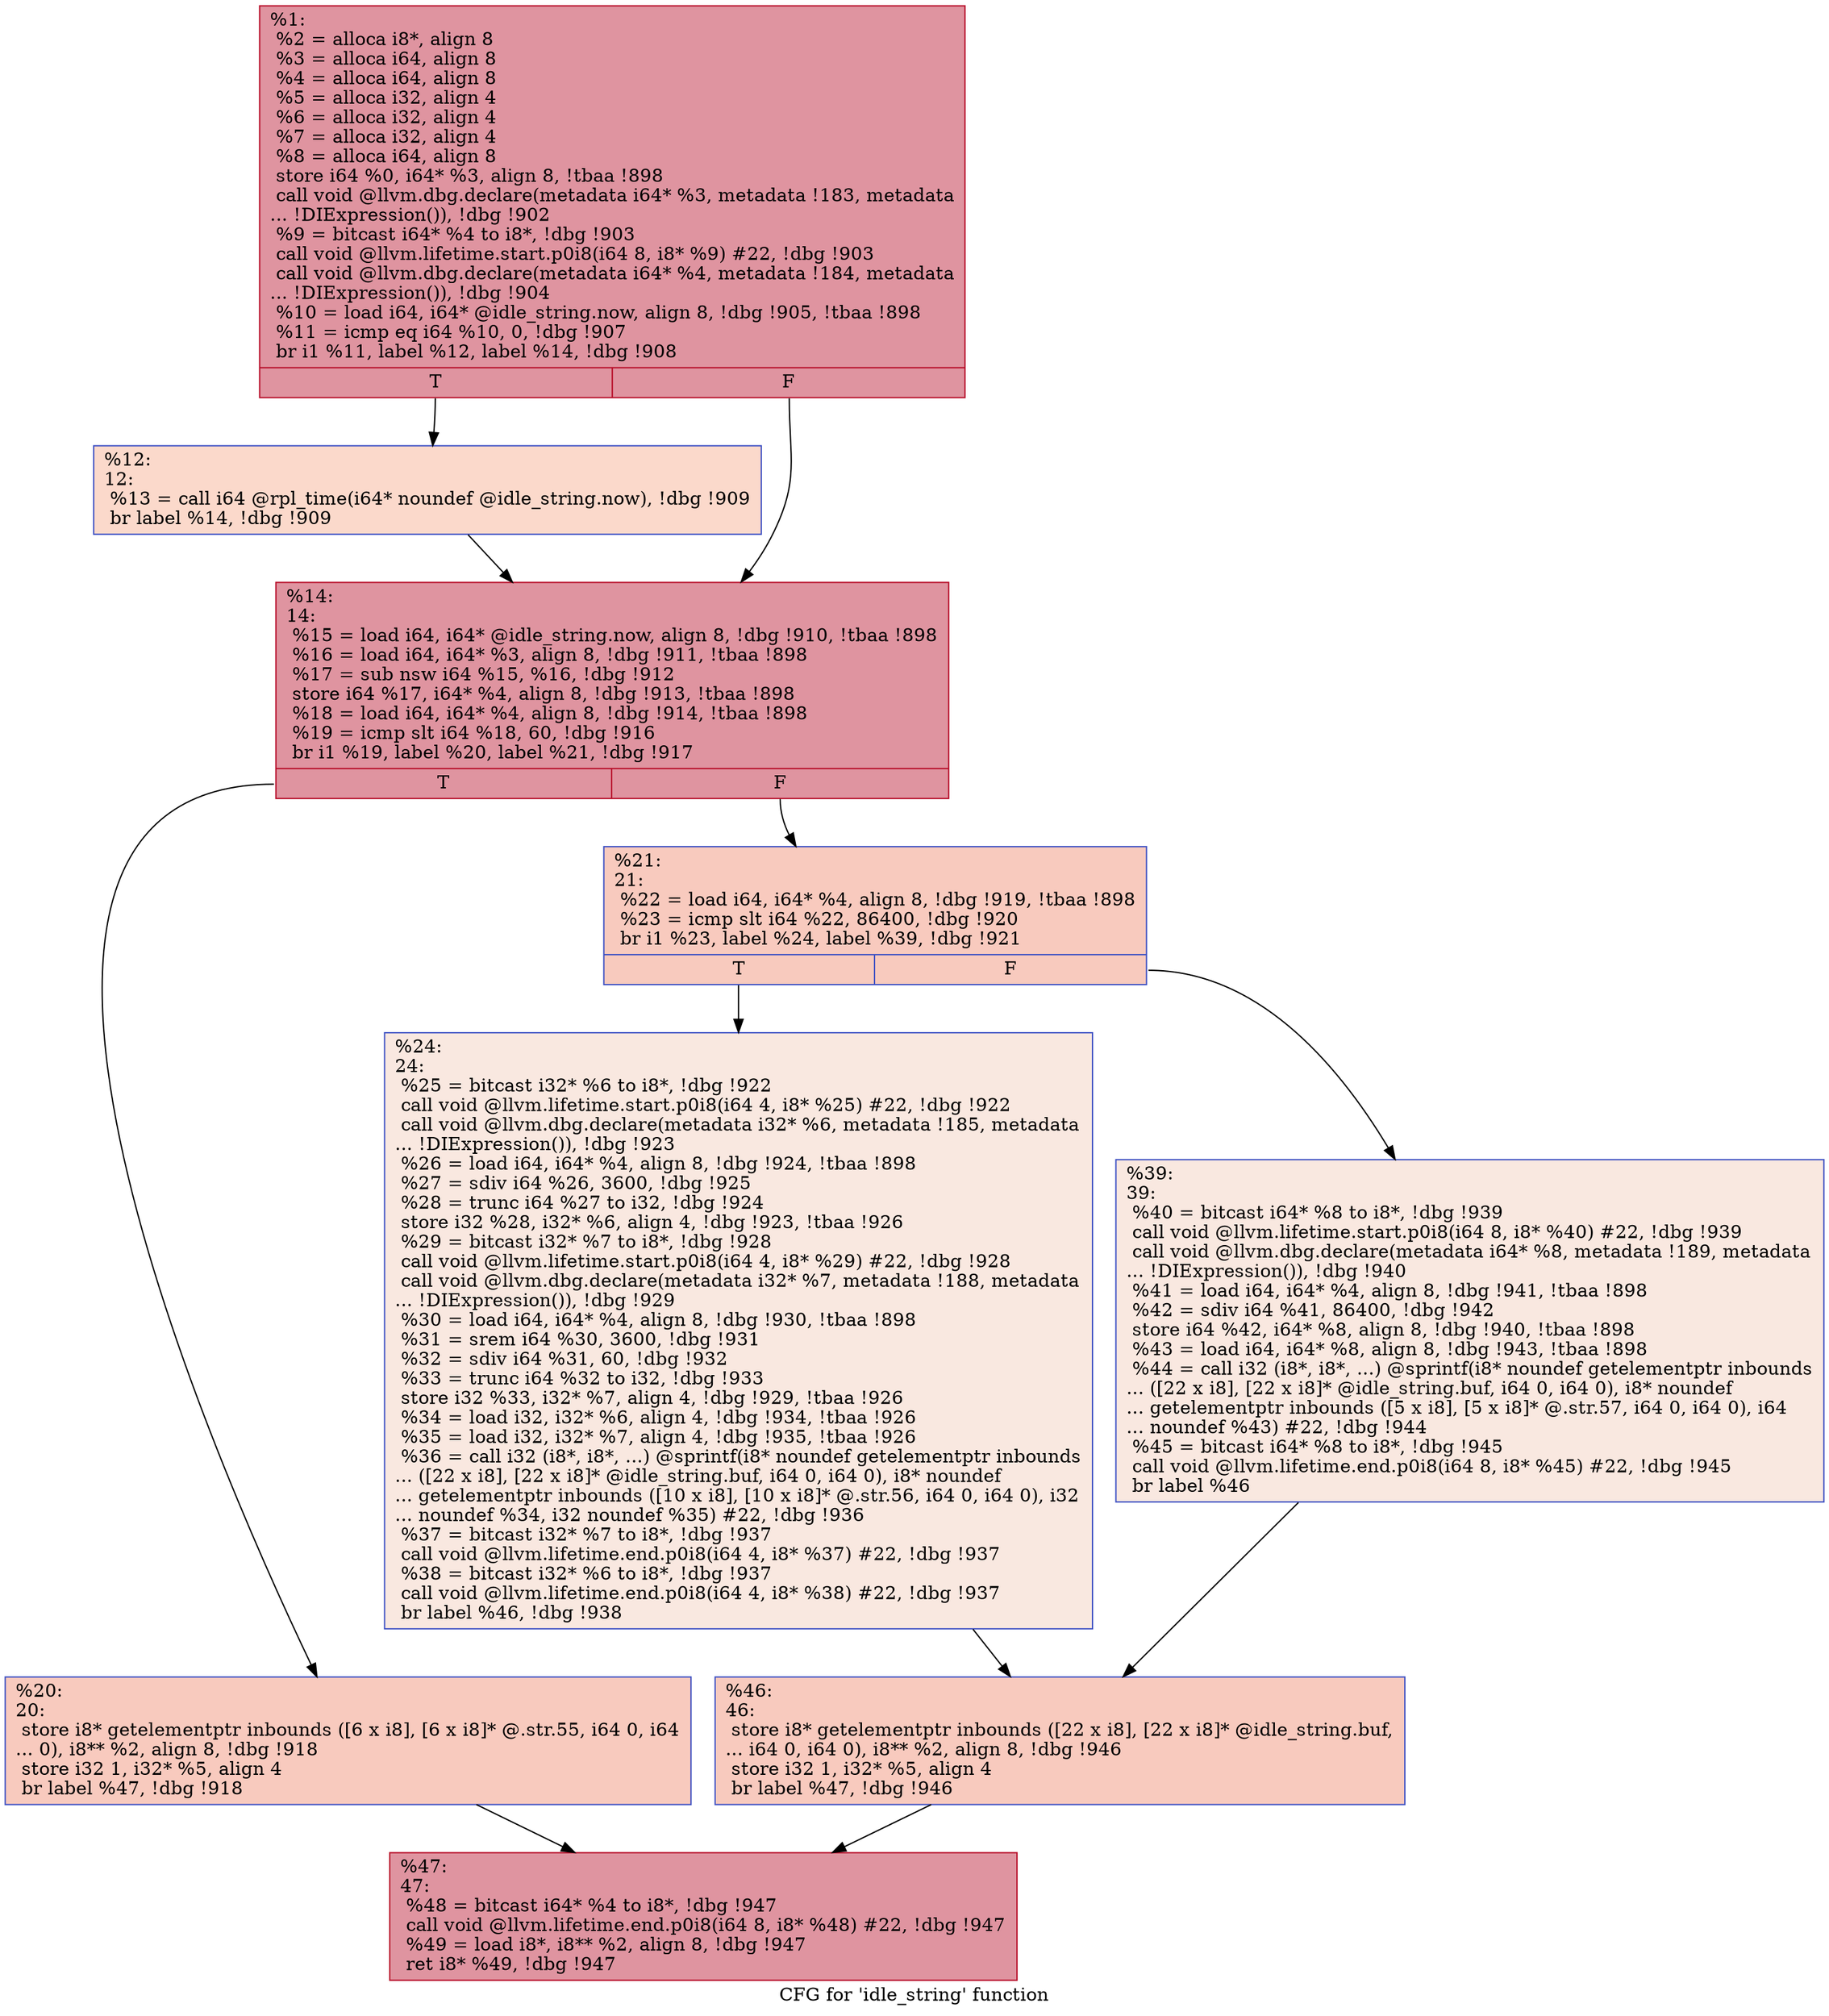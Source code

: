 digraph "CFG for 'idle_string' function" {
	label="CFG for 'idle_string' function";

	Node0x1d1d850 [shape=record,color="#b70d28ff", style=filled, fillcolor="#b70d2870",label="{%1:\l  %2 = alloca i8*, align 8\l  %3 = alloca i64, align 8\l  %4 = alloca i64, align 8\l  %5 = alloca i32, align 4\l  %6 = alloca i32, align 4\l  %7 = alloca i32, align 4\l  %8 = alloca i64, align 8\l  store i64 %0, i64* %3, align 8, !tbaa !898\l  call void @llvm.dbg.declare(metadata i64* %3, metadata !183, metadata\l... !DIExpression()), !dbg !902\l  %9 = bitcast i64* %4 to i8*, !dbg !903\l  call void @llvm.lifetime.start.p0i8(i64 8, i8* %9) #22, !dbg !903\l  call void @llvm.dbg.declare(metadata i64* %4, metadata !184, metadata\l... !DIExpression()), !dbg !904\l  %10 = load i64, i64* @idle_string.now, align 8, !dbg !905, !tbaa !898\l  %11 = icmp eq i64 %10, 0, !dbg !907\l  br i1 %11, label %12, label %14, !dbg !908\l|{<s0>T|<s1>F}}"];
	Node0x1d1d850:s0 -> Node0x1d1d8a0;
	Node0x1d1d850:s1 -> Node0x1d1d8f0;
	Node0x1d1d8a0 [shape=record,color="#3d50c3ff", style=filled, fillcolor="#f7a88970",label="{%12:\l12:                                               \l  %13 = call i64 @rpl_time(i64* noundef @idle_string.now), !dbg !909\l  br label %14, !dbg !909\l}"];
	Node0x1d1d8a0 -> Node0x1d1d8f0;
	Node0x1d1d8f0 [shape=record,color="#b70d28ff", style=filled, fillcolor="#b70d2870",label="{%14:\l14:                                               \l  %15 = load i64, i64* @idle_string.now, align 8, !dbg !910, !tbaa !898\l  %16 = load i64, i64* %3, align 8, !dbg !911, !tbaa !898\l  %17 = sub nsw i64 %15, %16, !dbg !912\l  store i64 %17, i64* %4, align 8, !dbg !913, !tbaa !898\l  %18 = load i64, i64* %4, align 8, !dbg !914, !tbaa !898\l  %19 = icmp slt i64 %18, 60, !dbg !916\l  br i1 %19, label %20, label %21, !dbg !917\l|{<s0>T|<s1>F}}"];
	Node0x1d1d8f0:s0 -> Node0x1d1d940;
	Node0x1d1d8f0:s1 -> Node0x1d1d990;
	Node0x1d1d940 [shape=record,color="#3d50c3ff", style=filled, fillcolor="#ef886b70",label="{%20:\l20:                                               \l  store i8* getelementptr inbounds ([6 x i8], [6 x i8]* @.str.55, i64 0, i64\l... 0), i8** %2, align 8, !dbg !918\l  store i32 1, i32* %5, align 4\l  br label %47, !dbg !918\l}"];
	Node0x1d1d940 -> Node0x1d1dad0;
	Node0x1d1d990 [shape=record,color="#3d50c3ff", style=filled, fillcolor="#ef886b70",label="{%21:\l21:                                               \l  %22 = load i64, i64* %4, align 8, !dbg !919, !tbaa !898\l  %23 = icmp slt i64 %22, 86400, !dbg !920\l  br i1 %23, label %24, label %39, !dbg !921\l|{<s0>T|<s1>F}}"];
	Node0x1d1d990:s0 -> Node0x1d1d9e0;
	Node0x1d1d990:s1 -> Node0x1d1da30;
	Node0x1d1d9e0 [shape=record,color="#3d50c3ff", style=filled, fillcolor="#f1ccb870",label="{%24:\l24:                                               \l  %25 = bitcast i32* %6 to i8*, !dbg !922\l  call void @llvm.lifetime.start.p0i8(i64 4, i8* %25) #22, !dbg !922\l  call void @llvm.dbg.declare(metadata i32* %6, metadata !185, metadata\l... !DIExpression()), !dbg !923\l  %26 = load i64, i64* %4, align 8, !dbg !924, !tbaa !898\l  %27 = sdiv i64 %26, 3600, !dbg !925\l  %28 = trunc i64 %27 to i32, !dbg !924\l  store i32 %28, i32* %6, align 4, !dbg !923, !tbaa !926\l  %29 = bitcast i32* %7 to i8*, !dbg !928\l  call void @llvm.lifetime.start.p0i8(i64 4, i8* %29) #22, !dbg !928\l  call void @llvm.dbg.declare(metadata i32* %7, metadata !188, metadata\l... !DIExpression()), !dbg !929\l  %30 = load i64, i64* %4, align 8, !dbg !930, !tbaa !898\l  %31 = srem i64 %30, 3600, !dbg !931\l  %32 = sdiv i64 %31, 60, !dbg !932\l  %33 = trunc i64 %32 to i32, !dbg !933\l  store i32 %33, i32* %7, align 4, !dbg !929, !tbaa !926\l  %34 = load i32, i32* %6, align 4, !dbg !934, !tbaa !926\l  %35 = load i32, i32* %7, align 4, !dbg !935, !tbaa !926\l  %36 = call i32 (i8*, i8*, ...) @sprintf(i8* noundef getelementptr inbounds\l... ([22 x i8], [22 x i8]* @idle_string.buf, i64 0, i64 0), i8* noundef\l... getelementptr inbounds ([10 x i8], [10 x i8]* @.str.56, i64 0, i64 0), i32\l... noundef %34, i32 noundef %35) #22, !dbg !936\l  %37 = bitcast i32* %7 to i8*, !dbg !937\l  call void @llvm.lifetime.end.p0i8(i64 4, i8* %37) #22, !dbg !937\l  %38 = bitcast i32* %6 to i8*, !dbg !937\l  call void @llvm.lifetime.end.p0i8(i64 4, i8* %38) #22, !dbg !937\l  br label %46, !dbg !938\l}"];
	Node0x1d1d9e0 -> Node0x1d1da80;
	Node0x1d1da30 [shape=record,color="#3d50c3ff", style=filled, fillcolor="#f1ccb870",label="{%39:\l39:                                               \l  %40 = bitcast i64* %8 to i8*, !dbg !939\l  call void @llvm.lifetime.start.p0i8(i64 8, i8* %40) #22, !dbg !939\l  call void @llvm.dbg.declare(metadata i64* %8, metadata !189, metadata\l... !DIExpression()), !dbg !940\l  %41 = load i64, i64* %4, align 8, !dbg !941, !tbaa !898\l  %42 = sdiv i64 %41, 86400, !dbg !942\l  store i64 %42, i64* %8, align 8, !dbg !940, !tbaa !898\l  %43 = load i64, i64* %8, align 8, !dbg !943, !tbaa !898\l  %44 = call i32 (i8*, i8*, ...) @sprintf(i8* noundef getelementptr inbounds\l... ([22 x i8], [22 x i8]* @idle_string.buf, i64 0, i64 0), i8* noundef\l... getelementptr inbounds ([5 x i8], [5 x i8]* @.str.57, i64 0, i64 0), i64\l... noundef %43) #22, !dbg !944\l  %45 = bitcast i64* %8 to i8*, !dbg !945\l  call void @llvm.lifetime.end.p0i8(i64 8, i8* %45) #22, !dbg !945\l  br label %46\l}"];
	Node0x1d1da30 -> Node0x1d1da80;
	Node0x1d1da80 [shape=record,color="#3d50c3ff", style=filled, fillcolor="#ef886b70",label="{%46:\l46:                                               \l  store i8* getelementptr inbounds ([22 x i8], [22 x i8]* @idle_string.buf,\l... i64 0, i64 0), i8** %2, align 8, !dbg !946\l  store i32 1, i32* %5, align 4\l  br label %47, !dbg !946\l}"];
	Node0x1d1da80 -> Node0x1d1dad0;
	Node0x1d1dad0 [shape=record,color="#b70d28ff", style=filled, fillcolor="#b70d2870",label="{%47:\l47:                                               \l  %48 = bitcast i64* %4 to i8*, !dbg !947\l  call void @llvm.lifetime.end.p0i8(i64 8, i8* %48) #22, !dbg !947\l  %49 = load i8*, i8** %2, align 8, !dbg !947\l  ret i8* %49, !dbg !947\l}"];
}
